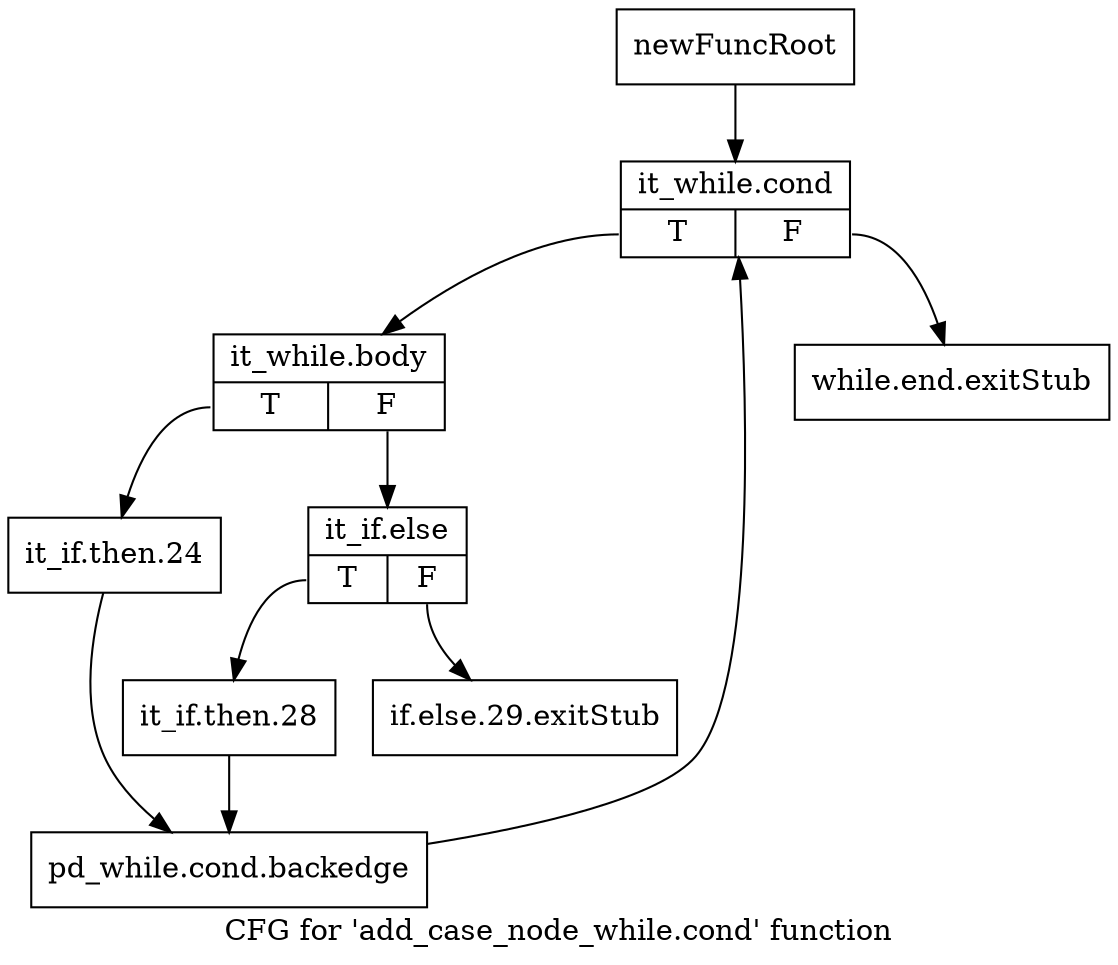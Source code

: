 digraph "CFG for 'add_case_node_while.cond' function" {
	label="CFG for 'add_case_node_while.cond' function";

	Node0xc3d0530 [shape=record,label="{newFuncRoot}"];
	Node0xc3d0530 -> Node0xc3d0620;
	Node0xc3d0580 [shape=record,label="{while.end.exitStub}"];
	Node0xc3d05d0 [shape=record,label="{if.else.29.exitStub}"];
	Node0xc3d0620 [shape=record,label="{it_while.cond|{<s0>T|<s1>F}}"];
	Node0xc3d0620:s0 -> Node0xc3d0670;
	Node0xc3d0620:s1 -> Node0xc3d0580;
	Node0xc3d0670 [shape=record,label="{it_while.body|{<s0>T|<s1>F}}"];
	Node0xc3d0670:s0 -> Node0xc3d0760;
	Node0xc3d0670:s1 -> Node0xc3d06c0;
	Node0xc3d06c0 [shape=record,label="{it_if.else|{<s0>T|<s1>F}}"];
	Node0xc3d06c0:s0 -> Node0xc3d0710;
	Node0xc3d06c0:s1 -> Node0xc3d05d0;
	Node0xc3d0710 [shape=record,label="{it_if.then.28}"];
	Node0xc3d0710 -> Node0xc3d07b0;
	Node0xc3d0760 [shape=record,label="{it_if.then.24}"];
	Node0xc3d0760 -> Node0xc3d07b0;
	Node0xc3d07b0 [shape=record,label="{pd_while.cond.backedge}"];
	Node0xc3d07b0 -> Node0xc3d0620;
}
